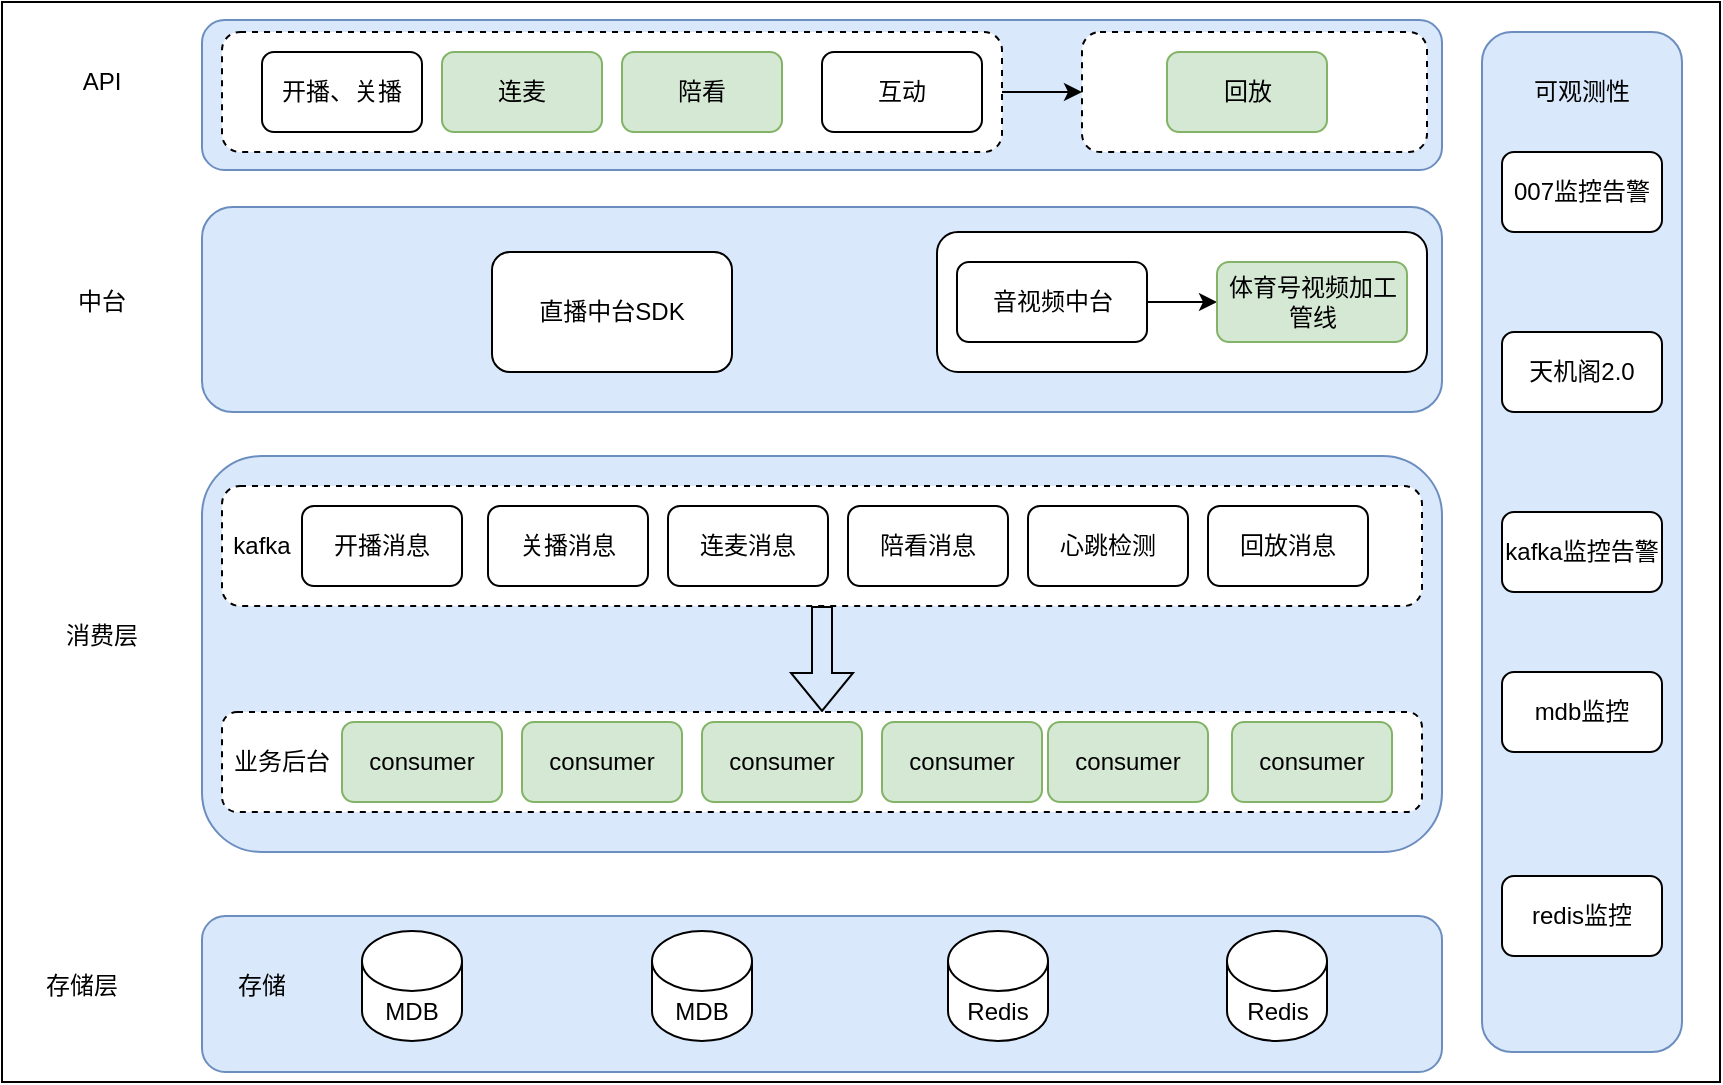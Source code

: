 <mxfile version="20.1.1" type="github">
  <diagram id="S06ZDXa4kvDIrcSH82mr" name="Page-1">
    <mxGraphModel dx="2206" dy="809" grid="1" gridSize="10" guides="1" tooltips="1" connect="1" arrows="1" fold="1" page="1" pageScale="1" pageWidth="827" pageHeight="1169" math="0" shadow="0">
      <root>
        <mxCell id="0" />
        <mxCell id="1" parent="0" />
        <mxCell id="aBAsnAVBd_ozb9G8srjK-80" value="" style="rounded=0;whiteSpace=wrap;html=1;" vertex="1" parent="1">
          <mxGeometry x="-60" y="15" width="859" height="540" as="geometry" />
        </mxCell>
        <mxCell id="aBAsnAVBd_ozb9G8srjK-87" value="" style="rounded=1;whiteSpace=wrap;html=1;fillColor=#dae8fc;strokeColor=#6c8ebf;" vertex="1" parent="1">
          <mxGeometry x="40" y="24" width="620" height="75" as="geometry" />
        </mxCell>
        <mxCell id="aBAsnAVBd_ozb9G8srjK-86" value="" style="rounded=1;whiteSpace=wrap;html=1;fillColor=#dae8fc;strokeColor=#6c8ebf;" vertex="1" parent="1">
          <mxGeometry x="40" y="242" width="620" height="198" as="geometry" />
        </mxCell>
        <mxCell id="aBAsnAVBd_ozb9G8srjK-84" value="" style="rounded=1;whiteSpace=wrap;html=1;fillColor=#dae8fc;strokeColor=#6c8ebf;" vertex="1" parent="1">
          <mxGeometry x="40" y="117.5" width="620" height="102.5" as="geometry" />
        </mxCell>
        <mxCell id="aBAsnAVBd_ozb9G8srjK-2" value="直播中台SDK" style="rounded=1;whiteSpace=wrap;html=1;" vertex="1" parent="1">
          <mxGeometry x="185" y="140" width="120" height="60" as="geometry" />
        </mxCell>
        <mxCell id="aBAsnAVBd_ozb9G8srjK-43" style="edgeStyle=orthogonalEdgeStyle;rounded=0;orthogonalLoop=1;jettySize=auto;html=1;exitX=1;exitY=0.5;exitDx=0;exitDy=0;entryX=0;entryY=0.5;entryDx=0;entryDy=0;" edge="1" parent="1" source="aBAsnAVBd_ozb9G8srjK-3" target="aBAsnAVBd_ozb9G8srjK-41">
          <mxGeometry relative="1" as="geometry" />
        </mxCell>
        <mxCell id="aBAsnAVBd_ozb9G8srjK-3" value="" style="rounded=1;whiteSpace=wrap;html=1;dashed=1;" vertex="1" parent="1">
          <mxGeometry x="50" y="30" width="390" height="60" as="geometry" />
        </mxCell>
        <mxCell id="aBAsnAVBd_ozb9G8srjK-4" value="开播、关播" style="rounded=1;whiteSpace=wrap;html=1;" vertex="1" parent="1">
          <mxGeometry x="70" y="40" width="80" height="40" as="geometry" />
        </mxCell>
        <mxCell id="aBAsnAVBd_ozb9G8srjK-5" value="连麦" style="rounded=1;whiteSpace=wrap;html=1;fillColor=#d5e8d4;strokeColor=#82b366;" vertex="1" parent="1">
          <mxGeometry x="160" y="40" width="80" height="40" as="geometry" />
        </mxCell>
        <mxCell id="aBAsnAVBd_ozb9G8srjK-6" value="陪看" style="rounded=1;whiteSpace=wrap;html=1;fillColor=#d5e8d4;strokeColor=#82b366;" vertex="1" parent="1">
          <mxGeometry x="250" y="40" width="80" height="40" as="geometry" />
        </mxCell>
        <mxCell id="aBAsnAVBd_ozb9G8srjK-7" value="互动" style="rounded=1;whiteSpace=wrap;html=1;" vertex="1" parent="1">
          <mxGeometry x="350" y="40" width="80" height="40" as="geometry" />
        </mxCell>
        <mxCell id="aBAsnAVBd_ozb9G8srjK-67" style="edgeStyle=orthogonalEdgeStyle;rounded=0;orthogonalLoop=1;jettySize=auto;html=1;exitX=0.5;exitY=1;exitDx=0;exitDy=0;entryX=0.5;entryY=0;entryDx=0;entryDy=0;shape=flexArrow;" edge="1" parent="1" source="aBAsnAVBd_ozb9G8srjK-13" target="aBAsnAVBd_ozb9G8srjK-18">
          <mxGeometry relative="1" as="geometry" />
        </mxCell>
        <mxCell id="aBAsnAVBd_ozb9G8srjK-13" value="" style="rounded=1;whiteSpace=wrap;html=1;dashed=1;" vertex="1" parent="1">
          <mxGeometry x="50" y="257" width="600" height="60" as="geometry" />
        </mxCell>
        <mxCell id="aBAsnAVBd_ozb9G8srjK-18" value="" style="rounded=1;whiteSpace=wrap;html=1;dashed=1;" vertex="1" parent="1">
          <mxGeometry x="50" y="370" width="600" height="50" as="geometry" />
        </mxCell>
        <mxCell id="aBAsnAVBd_ozb9G8srjK-20" value="" style="rounded=1;whiteSpace=wrap;html=1;fillColor=#dae8fc;strokeColor=#6c8ebf;" vertex="1" parent="1">
          <mxGeometry x="40" y="472" width="620" height="78" as="geometry" />
        </mxCell>
        <mxCell id="aBAsnAVBd_ozb9G8srjK-23" value="MDB" style="shape=cylinder3;whiteSpace=wrap;html=1;boundedLbl=1;backgroundOutline=1;size=15;" vertex="1" parent="1">
          <mxGeometry x="120" y="479.5" width="50" height="55" as="geometry" />
        </mxCell>
        <mxCell id="aBAsnAVBd_ozb9G8srjK-24" value="Redis" style="shape=cylinder3;whiteSpace=wrap;html=1;boundedLbl=1;backgroundOutline=1;size=15;" vertex="1" parent="1">
          <mxGeometry x="552.5" y="479.5" width="50" height="55" as="geometry" />
        </mxCell>
        <mxCell id="aBAsnAVBd_ozb9G8srjK-31" value="" style="rounded=1;whiteSpace=wrap;html=1;" vertex="1" parent="1">
          <mxGeometry x="407.5" y="130" width="245" height="70" as="geometry" />
        </mxCell>
        <mxCell id="aBAsnAVBd_ozb9G8srjK-38" style="edgeStyle=orthogonalEdgeStyle;rounded=0;orthogonalLoop=1;jettySize=auto;html=1;exitX=1;exitY=0.5;exitDx=0;exitDy=0;entryX=0;entryY=0.5;entryDx=0;entryDy=0;" edge="1" parent="1" source="aBAsnAVBd_ozb9G8srjK-35" target="aBAsnAVBd_ozb9G8srjK-37">
          <mxGeometry relative="1" as="geometry" />
        </mxCell>
        <mxCell id="aBAsnAVBd_ozb9G8srjK-35" value="音视频中台" style="rounded=1;whiteSpace=wrap;html=1;" vertex="1" parent="1">
          <mxGeometry x="417.5" y="145" width="95" height="40" as="geometry" />
        </mxCell>
        <mxCell id="aBAsnAVBd_ozb9G8srjK-37" value="体育号视频加工管线" style="rounded=1;whiteSpace=wrap;html=1;fillColor=#d5e8d4;strokeColor=#82b366;" vertex="1" parent="1">
          <mxGeometry x="547.5" y="145" width="95" height="40" as="geometry" />
        </mxCell>
        <mxCell id="aBAsnAVBd_ozb9G8srjK-41" value="" style="rounded=1;whiteSpace=wrap;html=1;dashed=1;" vertex="1" parent="1">
          <mxGeometry x="480" y="30" width="172.5" height="60" as="geometry" />
        </mxCell>
        <mxCell id="aBAsnAVBd_ozb9G8srjK-42" value="回放" style="rounded=1;whiteSpace=wrap;html=1;fillColor=#d5e8d4;strokeColor=#82b366;" vertex="1" parent="1">
          <mxGeometry x="522.5" y="40" width="80" height="40" as="geometry" />
        </mxCell>
        <mxCell id="aBAsnAVBd_ozb9G8srjK-48" value="consumer" style="rounded=1;whiteSpace=wrap;html=1;fillColor=#d5e8d4;strokeColor=#82b366;" vertex="1" parent="1">
          <mxGeometry x="110" y="375" width="80" height="40" as="geometry" />
        </mxCell>
        <mxCell id="aBAsnAVBd_ozb9G8srjK-49" value="关播消息" style="rounded=1;whiteSpace=wrap;html=1;" vertex="1" parent="1">
          <mxGeometry x="183" y="267" width="80" height="40" as="geometry" />
        </mxCell>
        <mxCell id="aBAsnAVBd_ozb9G8srjK-50" value="连麦消息" style="rounded=1;whiteSpace=wrap;html=1;" vertex="1" parent="1">
          <mxGeometry x="273" y="267" width="80" height="40" as="geometry" />
        </mxCell>
        <mxCell id="aBAsnAVBd_ozb9G8srjK-51" value="陪看消息" style="rounded=1;whiteSpace=wrap;html=1;" vertex="1" parent="1">
          <mxGeometry x="363" y="267" width="80" height="40" as="geometry" />
        </mxCell>
        <mxCell id="aBAsnAVBd_ozb9G8srjK-53" value="心跳检测" style="rounded=1;whiteSpace=wrap;html=1;" vertex="1" parent="1">
          <mxGeometry x="453" y="267" width="80" height="40" as="geometry" />
        </mxCell>
        <mxCell id="aBAsnAVBd_ozb9G8srjK-54" value="回放消息" style="rounded=1;whiteSpace=wrap;html=1;" vertex="1" parent="1">
          <mxGeometry x="543" y="267" width="80" height="40" as="geometry" />
        </mxCell>
        <mxCell id="aBAsnAVBd_ozb9G8srjK-55" value="kafka" style="text;html=1;strokeColor=none;fillColor=none;align=center;verticalAlign=middle;whiteSpace=wrap;rounded=0;" vertex="1" parent="1">
          <mxGeometry x="40" y="272" width="60" height="30" as="geometry" />
        </mxCell>
        <mxCell id="aBAsnAVBd_ozb9G8srjK-56" value="consumer" style="rounded=1;whiteSpace=wrap;html=1;fillColor=#d5e8d4;strokeColor=#82b366;" vertex="1" parent="1">
          <mxGeometry x="200" y="375" width="80" height="40" as="geometry" />
        </mxCell>
        <mxCell id="aBAsnAVBd_ozb9G8srjK-57" value="consumer" style="rounded=1;whiteSpace=wrap;html=1;fillColor=#d5e8d4;strokeColor=#82b366;" vertex="1" parent="1">
          <mxGeometry x="290" y="375" width="80" height="40" as="geometry" />
        </mxCell>
        <mxCell id="aBAsnAVBd_ozb9G8srjK-58" value="consumer" style="rounded=1;whiteSpace=wrap;html=1;fillColor=#d5e8d4;strokeColor=#82b366;" vertex="1" parent="1">
          <mxGeometry x="380" y="375" width="80" height="40" as="geometry" />
        </mxCell>
        <mxCell id="aBAsnAVBd_ozb9G8srjK-59" value="consumer" style="rounded=1;whiteSpace=wrap;html=1;fillColor=#d5e8d4;strokeColor=#82b366;" vertex="1" parent="1">
          <mxGeometry x="555" y="375" width="80" height="40" as="geometry" />
        </mxCell>
        <mxCell id="aBAsnAVBd_ozb9G8srjK-60" value="开播消息" style="rounded=1;whiteSpace=wrap;html=1;" vertex="1" parent="1">
          <mxGeometry x="90" y="267" width="80" height="40" as="geometry" />
        </mxCell>
        <mxCell id="aBAsnAVBd_ozb9G8srjK-61" value="consumer" style="rounded=1;whiteSpace=wrap;html=1;fillColor=#d5e8d4;strokeColor=#82b366;" vertex="1" parent="1">
          <mxGeometry x="463" y="375" width="80" height="40" as="geometry" />
        </mxCell>
        <mxCell id="aBAsnAVBd_ozb9G8srjK-62" value="业务后台" style="text;html=1;strokeColor=none;fillColor=none;align=center;verticalAlign=middle;whiteSpace=wrap;rounded=0;" vertex="1" parent="1">
          <mxGeometry x="50" y="380" width="60" height="30" as="geometry" />
        </mxCell>
        <mxCell id="aBAsnAVBd_ozb9G8srjK-63" value="MDB" style="shape=cylinder3;whiteSpace=wrap;html=1;boundedLbl=1;backgroundOutline=1;size=15;" vertex="1" parent="1">
          <mxGeometry x="265" y="479.5" width="50" height="55" as="geometry" />
        </mxCell>
        <mxCell id="aBAsnAVBd_ozb9G8srjK-65" value="Redis" style="shape=cylinder3;whiteSpace=wrap;html=1;boundedLbl=1;backgroundOutline=1;size=15;" vertex="1" parent="1">
          <mxGeometry x="413" y="479.5" width="50" height="55" as="geometry" />
        </mxCell>
        <mxCell id="aBAsnAVBd_ozb9G8srjK-66" value="存储" style="text;html=1;strokeColor=none;fillColor=none;align=center;verticalAlign=middle;whiteSpace=wrap;rounded=0;" vertex="1" parent="1">
          <mxGeometry x="40" y="492" width="60" height="30" as="geometry" />
        </mxCell>
        <mxCell id="aBAsnAVBd_ozb9G8srjK-70" value="" style="rounded=1;whiteSpace=wrap;html=1;fillColor=#dae8fc;strokeColor=#6c8ebf;" vertex="1" parent="1">
          <mxGeometry x="680" y="30" width="100" height="510" as="geometry" />
        </mxCell>
        <mxCell id="aBAsnAVBd_ozb9G8srjK-72" value="007监控告警" style="rounded=1;whiteSpace=wrap;html=1;" vertex="1" parent="1">
          <mxGeometry x="690" y="90" width="80" height="40" as="geometry" />
        </mxCell>
        <mxCell id="aBAsnAVBd_ozb9G8srjK-73" value="天机阁2.0" style="rounded=1;whiteSpace=wrap;html=1;" vertex="1" parent="1">
          <mxGeometry x="690" y="180" width="80" height="40" as="geometry" />
        </mxCell>
        <mxCell id="aBAsnAVBd_ozb9G8srjK-74" value="kafka监控告警" style="rounded=1;whiteSpace=wrap;html=1;" vertex="1" parent="1">
          <mxGeometry x="690" y="270" width="80" height="40" as="geometry" />
        </mxCell>
        <mxCell id="aBAsnAVBd_ozb9G8srjK-75" value="mdb监控" style="rounded=1;whiteSpace=wrap;html=1;" vertex="1" parent="1">
          <mxGeometry x="690" y="350" width="80" height="40" as="geometry" />
        </mxCell>
        <mxCell id="aBAsnAVBd_ozb9G8srjK-76" value="redis监控" style="rounded=1;whiteSpace=wrap;html=1;" vertex="1" parent="1">
          <mxGeometry x="690" y="452" width="80" height="40" as="geometry" />
        </mxCell>
        <mxCell id="aBAsnAVBd_ozb9G8srjK-78" value="可观测性" style="text;html=1;strokeColor=none;fillColor=none;align=center;verticalAlign=middle;whiteSpace=wrap;rounded=0;" vertex="1" parent="1">
          <mxGeometry x="700" y="45" width="60" height="30" as="geometry" />
        </mxCell>
        <mxCell id="aBAsnAVBd_ozb9G8srjK-82" value="API" style="text;html=1;strokeColor=none;fillColor=none;align=center;verticalAlign=middle;whiteSpace=wrap;rounded=0;" vertex="1" parent="1">
          <mxGeometry x="-40" y="40" width="60" height="30" as="geometry" />
        </mxCell>
        <mxCell id="aBAsnAVBd_ozb9G8srjK-83" value="存储层" style="text;html=1;strokeColor=none;fillColor=none;align=center;verticalAlign=middle;whiteSpace=wrap;rounded=0;" vertex="1" parent="1">
          <mxGeometry x="-50" y="492" width="60" height="30" as="geometry" />
        </mxCell>
        <mxCell id="aBAsnAVBd_ozb9G8srjK-85" value="中台" style="text;html=1;strokeColor=none;fillColor=none;align=center;verticalAlign=middle;whiteSpace=wrap;rounded=0;" vertex="1" parent="1">
          <mxGeometry x="-40" y="150" width="60" height="30" as="geometry" />
        </mxCell>
        <mxCell id="aBAsnAVBd_ozb9G8srjK-91" value="消费层" style="text;html=1;strokeColor=none;fillColor=none;align=center;verticalAlign=middle;whiteSpace=wrap;rounded=0;" vertex="1" parent="1">
          <mxGeometry x="-40" y="317" width="60" height="30" as="geometry" />
        </mxCell>
      </root>
    </mxGraphModel>
  </diagram>
</mxfile>
